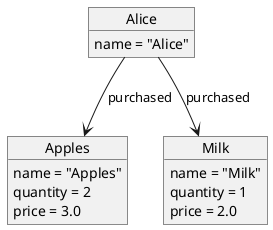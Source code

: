 @startuml
object Alice {
    name = "Alice"
}

object Apples {
    name = "Apples"
    quantity = 2
    price = 3.0
}

object Milk {
    name = "Milk"
    quantity = 1
    price = 2.0
}

Alice --> Apples : "purchased"
Alice --> Milk : "purchased"
@enduml